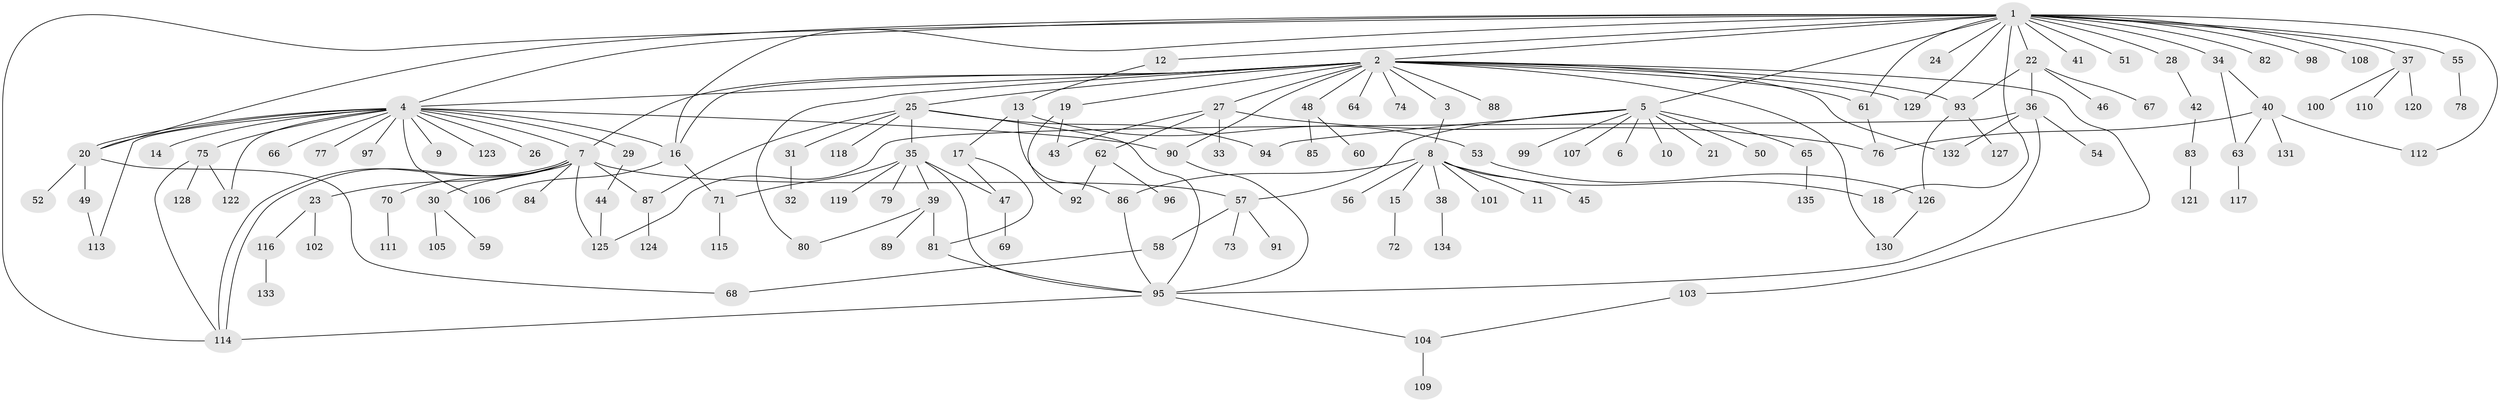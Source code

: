 // Generated by graph-tools (version 1.1) at 2025/14/03/09/25 04:14:27]
// undirected, 135 vertices, 178 edges
graph export_dot {
graph [start="1"]
  node [color=gray90,style=filled];
  1;
  2;
  3;
  4;
  5;
  6;
  7;
  8;
  9;
  10;
  11;
  12;
  13;
  14;
  15;
  16;
  17;
  18;
  19;
  20;
  21;
  22;
  23;
  24;
  25;
  26;
  27;
  28;
  29;
  30;
  31;
  32;
  33;
  34;
  35;
  36;
  37;
  38;
  39;
  40;
  41;
  42;
  43;
  44;
  45;
  46;
  47;
  48;
  49;
  50;
  51;
  52;
  53;
  54;
  55;
  56;
  57;
  58;
  59;
  60;
  61;
  62;
  63;
  64;
  65;
  66;
  67;
  68;
  69;
  70;
  71;
  72;
  73;
  74;
  75;
  76;
  77;
  78;
  79;
  80;
  81;
  82;
  83;
  84;
  85;
  86;
  87;
  88;
  89;
  90;
  91;
  92;
  93;
  94;
  95;
  96;
  97;
  98;
  99;
  100;
  101;
  102;
  103;
  104;
  105;
  106;
  107;
  108;
  109;
  110;
  111;
  112;
  113;
  114;
  115;
  116;
  117;
  118;
  119;
  120;
  121;
  122;
  123;
  124;
  125;
  126;
  127;
  128;
  129;
  130;
  131;
  132;
  133;
  134;
  135;
  1 -- 2;
  1 -- 4;
  1 -- 5;
  1 -- 12;
  1 -- 16;
  1 -- 18;
  1 -- 20;
  1 -- 22;
  1 -- 24;
  1 -- 28;
  1 -- 34;
  1 -- 37;
  1 -- 41;
  1 -- 51;
  1 -- 55;
  1 -- 61;
  1 -- 82;
  1 -- 98;
  1 -- 108;
  1 -- 112;
  1 -- 114;
  1 -- 129;
  2 -- 3;
  2 -- 4;
  2 -- 7;
  2 -- 16;
  2 -- 19;
  2 -- 25;
  2 -- 27;
  2 -- 48;
  2 -- 61;
  2 -- 64;
  2 -- 74;
  2 -- 80;
  2 -- 88;
  2 -- 90;
  2 -- 93;
  2 -- 103;
  2 -- 129;
  2 -- 130;
  2 -- 132;
  3 -- 8;
  4 -- 7;
  4 -- 9;
  4 -- 14;
  4 -- 16;
  4 -- 20;
  4 -- 20;
  4 -- 26;
  4 -- 29;
  4 -- 66;
  4 -- 75;
  4 -- 77;
  4 -- 90;
  4 -- 97;
  4 -- 106;
  4 -- 113;
  4 -- 122;
  4 -- 123;
  5 -- 6;
  5 -- 10;
  5 -- 21;
  5 -- 50;
  5 -- 57;
  5 -- 65;
  5 -- 94;
  5 -- 99;
  5 -- 107;
  7 -- 23;
  7 -- 30;
  7 -- 57;
  7 -- 70;
  7 -- 84;
  7 -- 87;
  7 -- 114;
  7 -- 114;
  7 -- 125;
  8 -- 11;
  8 -- 15;
  8 -- 18;
  8 -- 38;
  8 -- 45;
  8 -- 56;
  8 -- 86;
  8 -- 101;
  12 -- 13;
  13 -- 17;
  13 -- 53;
  13 -- 86;
  15 -- 72;
  16 -- 71;
  16 -- 106;
  17 -- 47;
  17 -- 81;
  19 -- 43;
  19 -- 92;
  20 -- 49;
  20 -- 52;
  20 -- 68;
  22 -- 36;
  22 -- 46;
  22 -- 67;
  22 -- 93;
  23 -- 102;
  23 -- 116;
  25 -- 31;
  25 -- 35;
  25 -- 87;
  25 -- 94;
  25 -- 95;
  25 -- 118;
  27 -- 33;
  27 -- 43;
  27 -- 62;
  27 -- 76;
  28 -- 42;
  29 -- 44;
  30 -- 59;
  30 -- 105;
  31 -- 32;
  34 -- 40;
  34 -- 63;
  35 -- 39;
  35 -- 47;
  35 -- 71;
  35 -- 79;
  35 -- 95;
  35 -- 119;
  36 -- 54;
  36 -- 95;
  36 -- 125;
  36 -- 132;
  37 -- 100;
  37 -- 110;
  37 -- 120;
  38 -- 134;
  39 -- 80;
  39 -- 81;
  39 -- 89;
  40 -- 63;
  40 -- 76;
  40 -- 112;
  40 -- 131;
  42 -- 83;
  44 -- 125;
  47 -- 69;
  48 -- 60;
  48 -- 85;
  49 -- 113;
  53 -- 126;
  55 -- 78;
  57 -- 58;
  57 -- 73;
  57 -- 91;
  58 -- 68;
  61 -- 76;
  62 -- 92;
  62 -- 96;
  63 -- 117;
  65 -- 135;
  70 -- 111;
  71 -- 115;
  75 -- 114;
  75 -- 122;
  75 -- 128;
  81 -- 95;
  83 -- 121;
  86 -- 95;
  87 -- 124;
  90 -- 95;
  93 -- 126;
  93 -- 127;
  95 -- 104;
  95 -- 114;
  103 -- 104;
  104 -- 109;
  116 -- 133;
  126 -- 130;
}
